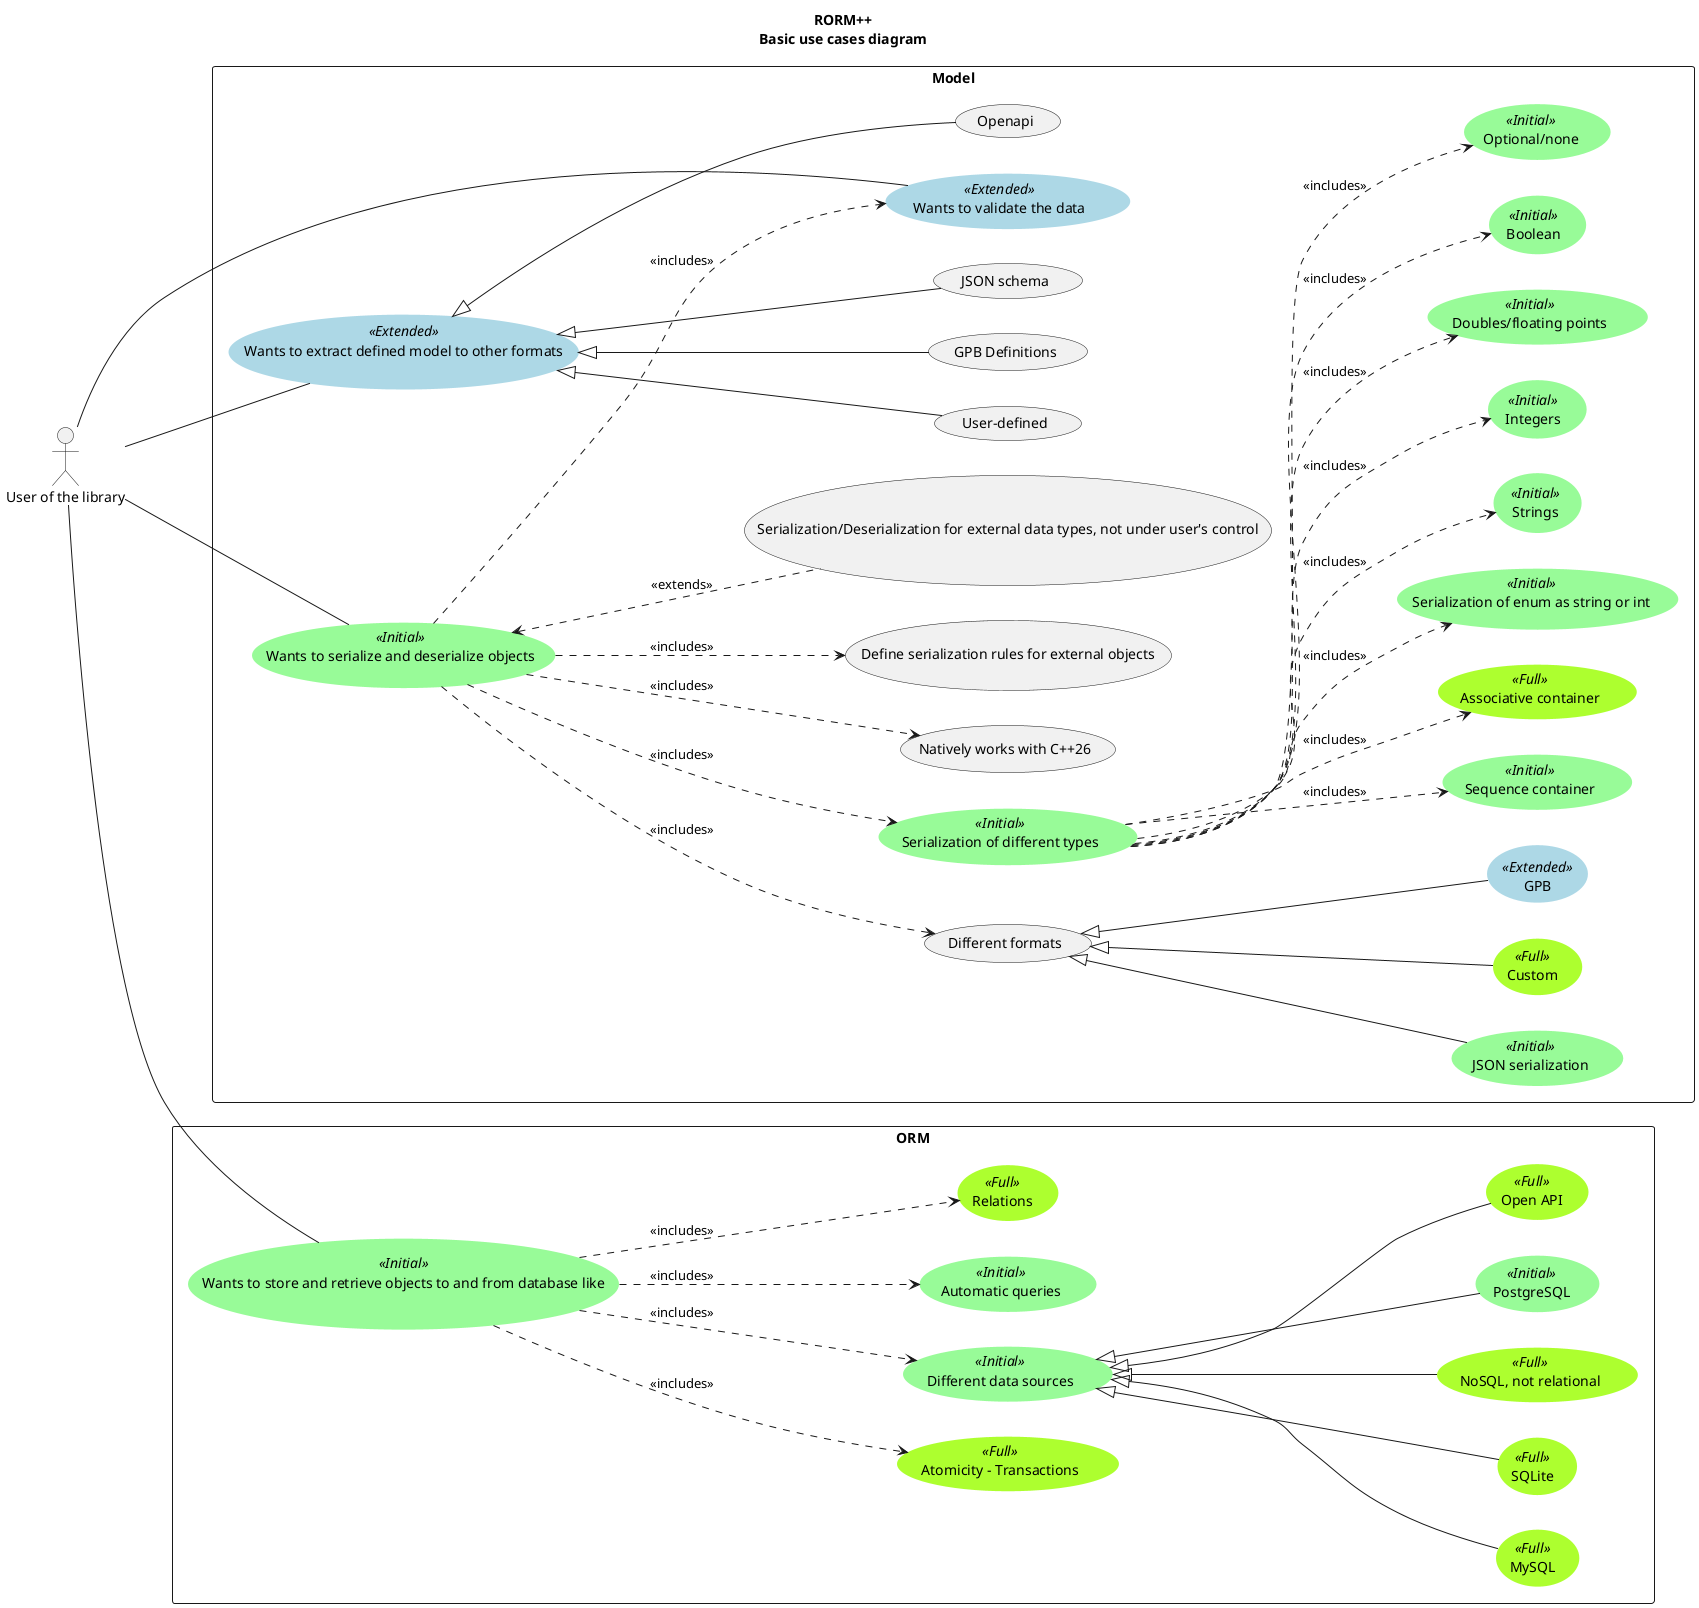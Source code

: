@startuml rorm_use_case_diagram

title
RORM++
Basic use cases diagram
end title


left to right direction


skinparam usecase {
BackgroundColor<< Initial >> PaleGreen
BorderColor<< Initial >> PaleGreen

BackgroundColor<< Full >> GreenYellow
BorderColor<< Full >> GreenYellow

BackgroundColor<< Extended >> LightBlue
BorderColor<< Extended >> LightBlue
}



actor "User of the library" as usr

rectangle "Model" {
    (Wants to serialize and deserialize objects) as (serialization) << Initial >>


    ' Formats of the serialization
    (Different formats) as (formats)

    (JSON serialization) << Initial >>
    (Custom) << Full >>
    (GPB) << Extended >>

    (formats) <|-- (JSON serialization) << Initial >>
    (formats) <|-- (Custom)
    (formats) <|-- (GPB)

    ' Serialization of types
    (Serialization of enum as string or int) as (serialize_enum) << Initial >>
    (Strings) as (string) <<Initial>>
    (Integers) as (int) <<Initial>>
    (Doubles/floating points) as (double) <<Initial>>
    (Boolean) as (bool) <<Initial>>
    (Optional/none) as (optional) <<Initial>>
    (Sequence container) as (sequence_container) <<Initial>>
    (Associative container) as (associative_container) <<Full>>


    (Serialization of different types) as (types) << Initial >>
    (types) ..> (serialize_enum) : <<includes>>
    (types) ..> (string) : <<includes>>
    (types) ..> (int) : <<includes>>
    (types) ..> (double) : <<includes>>
    (types) ..> (bool) : <<includes>>
    (types) ..> (optional) : <<includes>>
    (types) ..> (sequence_container) : <<includes>>
    (types) ..> (associative_container) : <<includes>>


    (serialization) ..> (formats) : <<includes>>
    (serialization) ..> (validation) : <<includes>>
    (serialization) ..> (Natively works with C++26) : <<includes>>
    (serialization) ..> (Define serialization rules for external objects) : <<includes>>
    (serialization) <.. (Serialization/Deserialization for external data types, not under user's control) : <<extends>>
    (serialization) ..> (types) : <<includes>>


    ' extract
    (extract_model) <|-- (JSON schema)
    (extract_model) <|-- (Openapi)
    (extract_model) <|-- (User-defined)
    (extract_model) <|-- (GPB Definitions)


    (Wants to extract defined model to other formats) as (extract_model) <<Extended>>
    (Wants to validate the data) as (validation) <<Extended>>
}

rectangle "ORM" {
    (Wants to store and retrieve objects to and from database like) as (orm_store_and_retrieve) << Initial >>

    (Automatic queries) as (auto_queries) << Initial >>
    (Relations) << Full >>
    (Atomicity - Transactions) as (atomic) << Full >>
    (Different data sources) as (data_sources) << Initial >>


    (PostgreSQL) << Initial >>
    (Open API) << Full >>
    (MySQL) << Full >>
    (SQLite) << Full >>
    (NoSQL, not relational) << Full >>

    (data_sources) <|-- (PostgreSQL) << Initial >>
    (data_sources) <|-- (Open API) << Full >>
    (data_sources) <|-- (MySQL) << Full >>
    (data_sources) <|-- (SQLite) << Full >>
    (data_sources) <|-- (NoSQL, not relational) << Full >>

    (orm_store_and_retrieve) ..> (auto_queries) : <<includes>>
    (orm_store_and_retrieve) ..> (Relations) : <<includes>>
    (orm_store_and_retrieve) ..> (atomic) : <<includes>>
    (orm_store_and_retrieve) ..> (data_sources) : <<includes>>
}


:usr: -- (serialization)
:usr: -- (extract_model)
:usr: -- (validation)

:usr: -- (orm_store_and_retrieve)

@enduml
